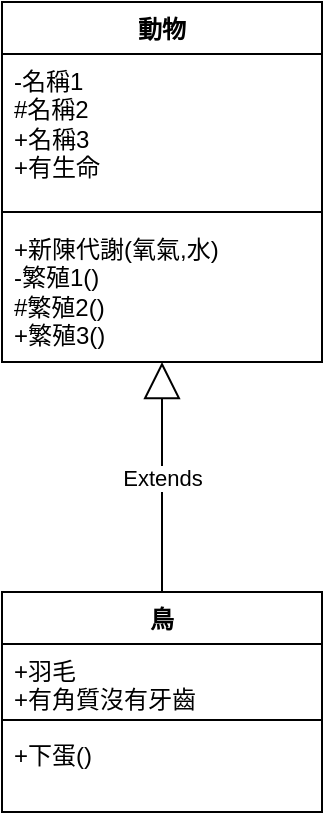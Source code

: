 <mxfile version="22.0.8" type="github">
  <diagram name="第 1 页" id="hKkizMFaHF4kn4ueuRoo">
    <mxGraphModel dx="1050" dy="1743" grid="1" gridSize="10" guides="1" tooltips="1" connect="1" arrows="1" fold="1" page="1" pageScale="1" pageWidth="827" pageHeight="1169" math="0" shadow="0">
      <root>
        <mxCell id="0" />
        <mxCell id="1" parent="0" />
        <mxCell id="qbovBTTb5bu8FlmeCGOT-15" value="動物" style="swimlane;fontStyle=1;align=center;verticalAlign=top;childLayout=stackLayout;horizontal=1;startSize=26;horizontalStack=0;resizeParent=1;resizeParentMax=0;resizeLast=0;collapsible=1;marginBottom=0;whiteSpace=wrap;html=1;" parent="1" vertex="1">
          <mxGeometry x="320" y="-510" width="160" height="180" as="geometry" />
        </mxCell>
        <mxCell id="qbovBTTb5bu8FlmeCGOT-16" value="-名稱1&lt;br&gt;#名稱2&lt;br&gt;+名稱3&lt;br&gt;+有生命" style="text;strokeColor=none;fillColor=none;align=left;verticalAlign=top;spacingLeft=4;spacingRight=4;overflow=hidden;rotatable=0;points=[[0,0.5],[1,0.5]];portConstraint=eastwest;whiteSpace=wrap;html=1;" parent="qbovBTTb5bu8FlmeCGOT-15" vertex="1">
          <mxGeometry y="26" width="160" height="74" as="geometry" />
        </mxCell>
        <mxCell id="qbovBTTb5bu8FlmeCGOT-17" value="" style="line;strokeWidth=1;fillColor=none;align=left;verticalAlign=middle;spacingTop=-1;spacingLeft=3;spacingRight=3;rotatable=0;labelPosition=right;points=[];portConstraint=eastwest;strokeColor=inherit;" parent="qbovBTTb5bu8FlmeCGOT-15" vertex="1">
          <mxGeometry y="100" width="160" height="10" as="geometry" />
        </mxCell>
        <mxCell id="qbovBTTb5bu8FlmeCGOT-18" value="+新陳代謝(氧氣,水)&lt;br&gt;-繁殖1()&lt;br&gt;#繁殖2()&lt;br&gt;+繁殖3()" style="text;strokeColor=none;fillColor=none;align=left;verticalAlign=top;spacingLeft=4;spacingRight=4;overflow=hidden;rotatable=0;points=[[0,0.5],[1,0.5]];portConstraint=eastwest;whiteSpace=wrap;html=1;" parent="qbovBTTb5bu8FlmeCGOT-15" vertex="1">
          <mxGeometry y="110" width="160" height="70" as="geometry" />
        </mxCell>
        <mxCell id="qbovBTTb5bu8FlmeCGOT-19" value="Extends" style="endArrow=block;endSize=16;endFill=0;html=1;rounded=0;" parent="1" source="qbovBTTb5bu8FlmeCGOT-20" target="qbovBTTb5bu8FlmeCGOT-15" edge="1">
          <mxGeometry width="160" relative="1" as="geometry">
            <mxPoint x="400" y="-220" as="sourcePoint" />
            <mxPoint x="400" y="-330.004" as="targetPoint" />
          </mxGeometry>
        </mxCell>
        <mxCell id="qbovBTTb5bu8FlmeCGOT-20" value="鳥" style="swimlane;fontStyle=1;align=center;verticalAlign=top;childLayout=stackLayout;horizontal=1;startSize=26;horizontalStack=0;resizeParent=1;resizeParentMax=0;resizeLast=0;collapsible=1;marginBottom=0;whiteSpace=wrap;html=1;" parent="1" vertex="1">
          <mxGeometry x="320" y="-215" width="160" height="110" as="geometry" />
        </mxCell>
        <mxCell id="qbovBTTb5bu8FlmeCGOT-21" value="+羽毛&lt;br&gt;+有角質沒有牙齒" style="text;strokeColor=none;fillColor=none;align=left;verticalAlign=top;spacingLeft=4;spacingRight=4;overflow=hidden;rotatable=0;points=[[0,0.5],[1,0.5]];portConstraint=eastwest;whiteSpace=wrap;html=1;" parent="qbovBTTb5bu8FlmeCGOT-20" vertex="1">
          <mxGeometry y="26" width="160" height="34" as="geometry" />
        </mxCell>
        <mxCell id="qbovBTTb5bu8FlmeCGOT-22" value="" style="line;strokeWidth=1;fillColor=none;align=left;verticalAlign=middle;spacingTop=-1;spacingLeft=3;spacingRight=3;rotatable=0;labelPosition=right;points=[];portConstraint=eastwest;strokeColor=inherit;" parent="qbovBTTb5bu8FlmeCGOT-20" vertex="1">
          <mxGeometry y="60" width="160" height="8" as="geometry" />
        </mxCell>
        <mxCell id="qbovBTTb5bu8FlmeCGOT-23" value="+下蛋()" style="text;strokeColor=none;fillColor=none;align=left;verticalAlign=top;spacingLeft=4;spacingRight=4;overflow=hidden;rotatable=0;points=[[0,0.5],[1,0.5]];portConstraint=eastwest;whiteSpace=wrap;html=1;" parent="qbovBTTb5bu8FlmeCGOT-20" vertex="1">
          <mxGeometry y="68" width="160" height="42" as="geometry" />
        </mxCell>
      </root>
    </mxGraphModel>
  </diagram>
</mxfile>
